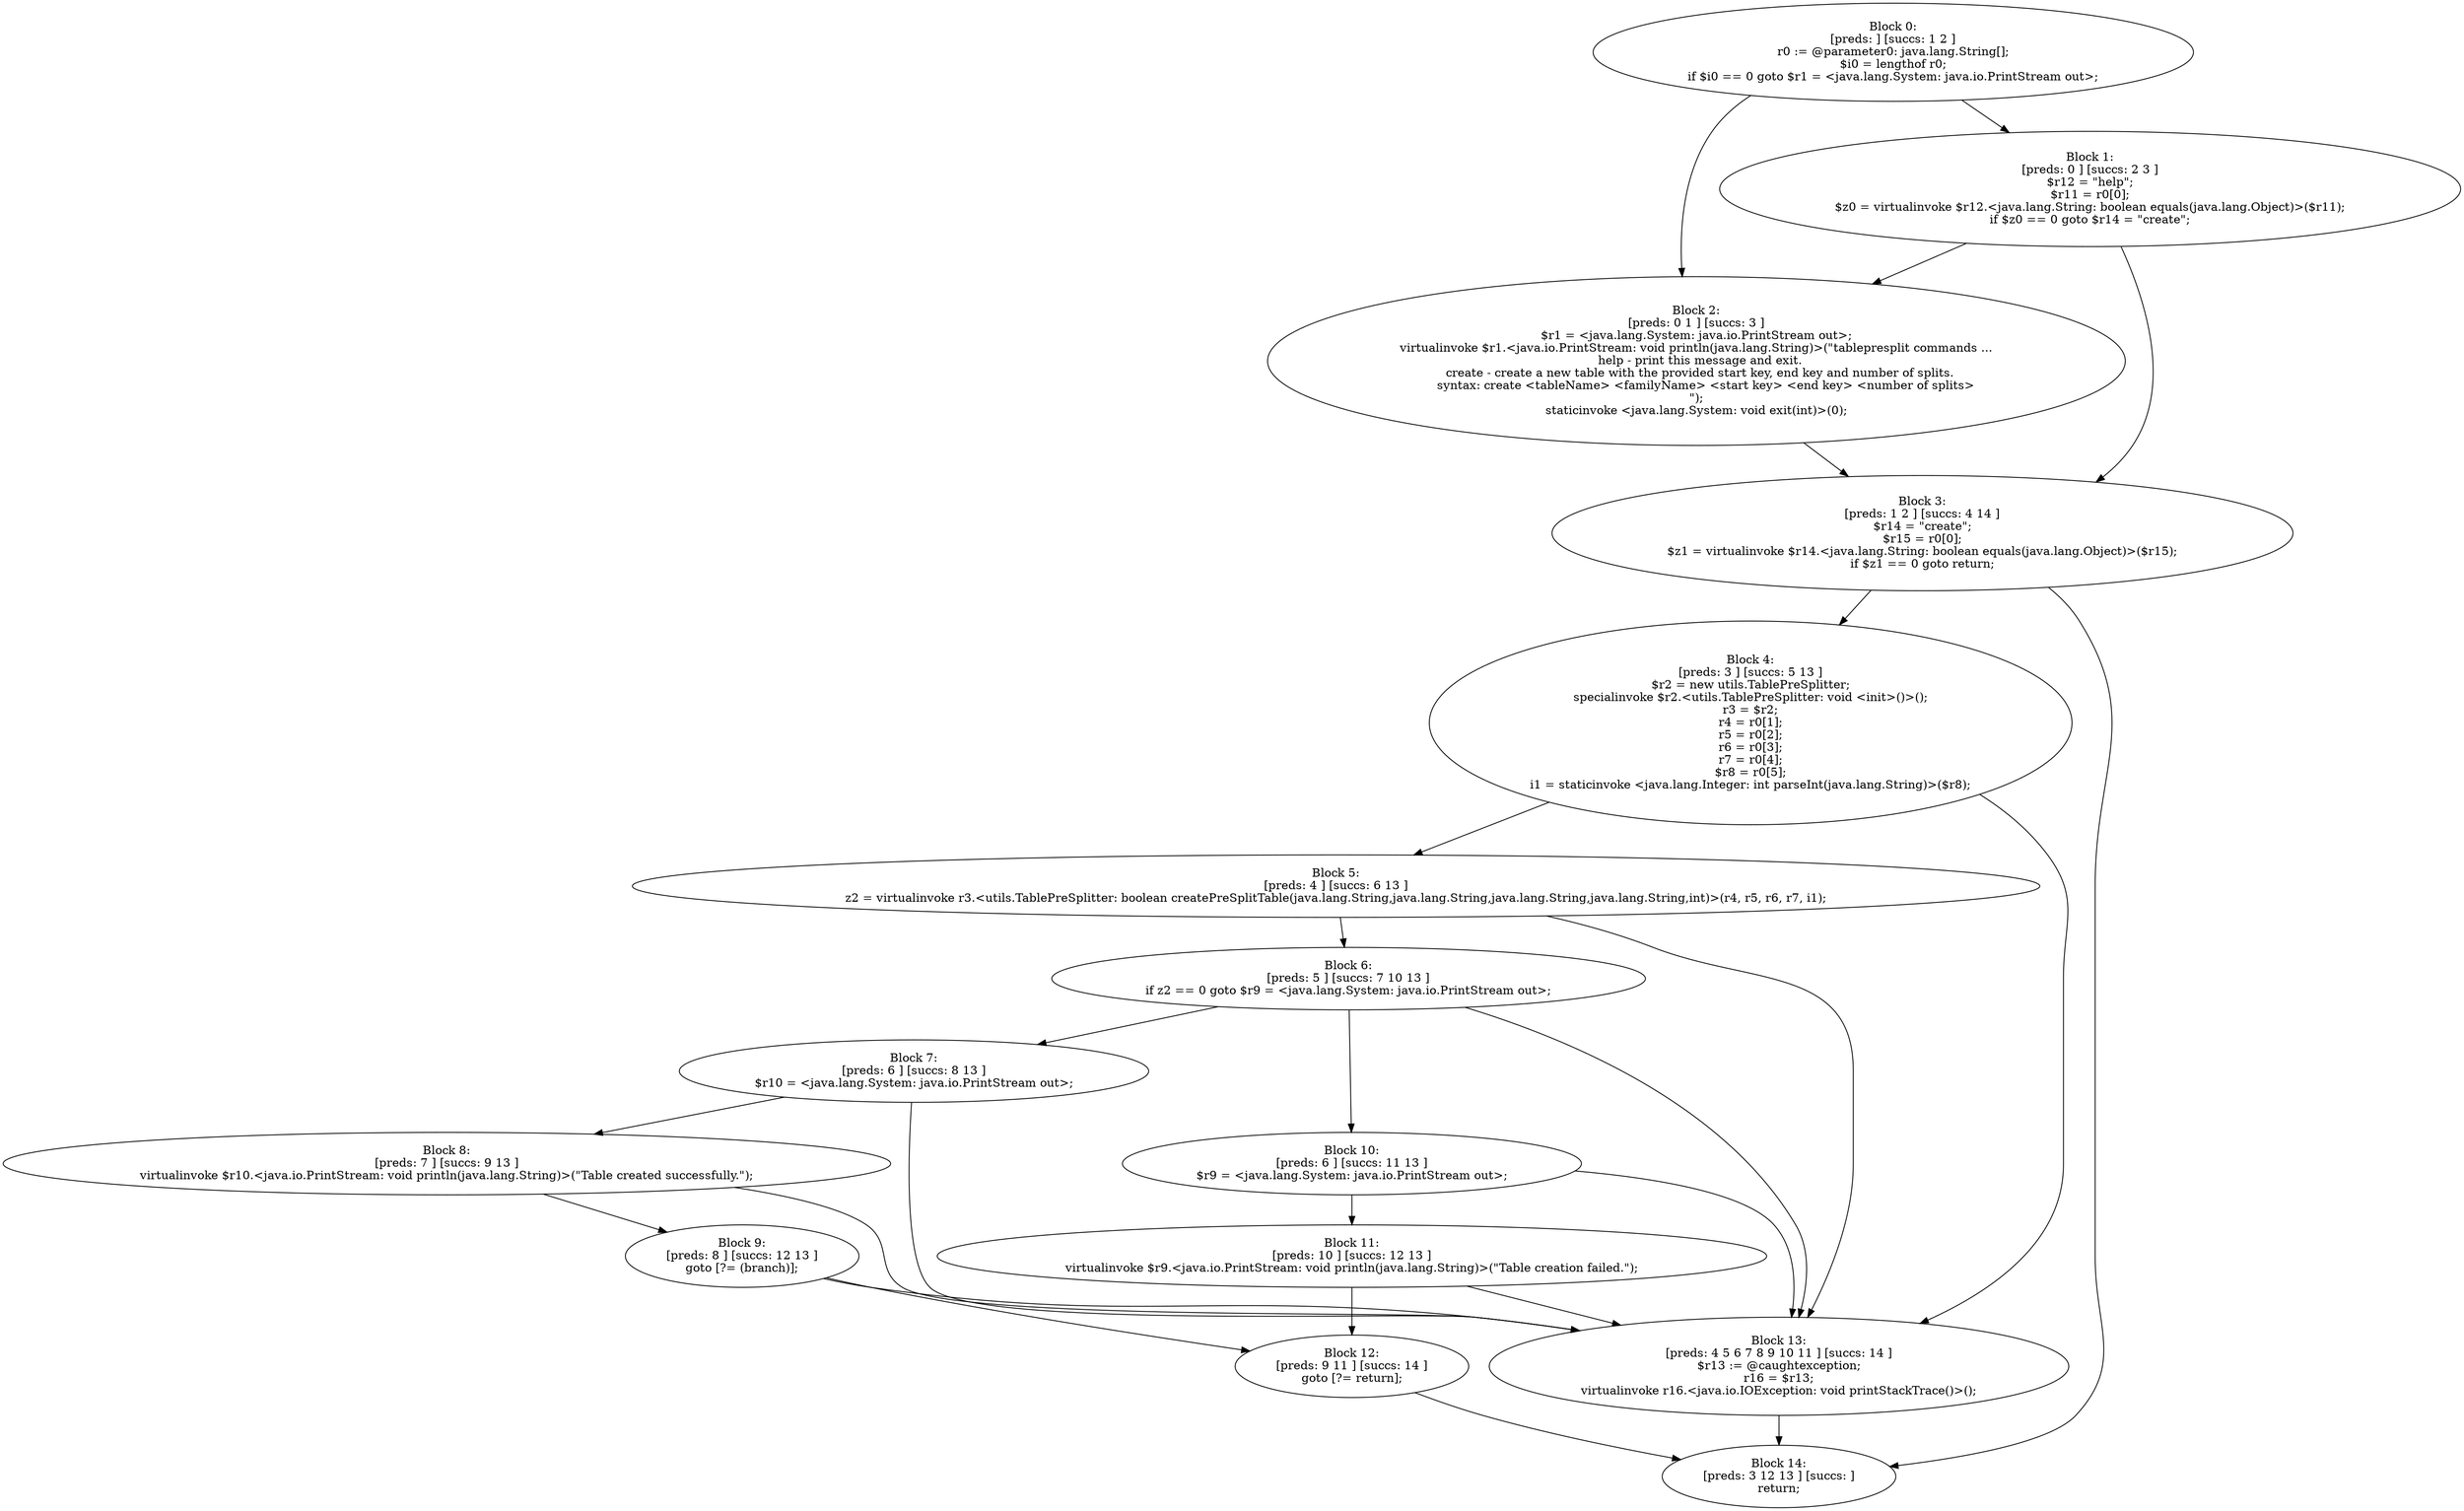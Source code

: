 digraph "unitGraph" {
    "Block 0:
[preds: ] [succs: 1 2 ]
r0 := @parameter0: java.lang.String[];
$i0 = lengthof r0;
if $i0 == 0 goto $r1 = <java.lang.System: java.io.PrintStream out>;
"
    "Block 1:
[preds: 0 ] [succs: 2 3 ]
$r12 = \"help\";
$r11 = r0[0];
$z0 = virtualinvoke $r12.<java.lang.String: boolean equals(java.lang.Object)>($r11);
if $z0 == 0 goto $r14 = \"create\";
"
    "Block 2:
[preds: 0 1 ] [succs: 3 ]
$r1 = <java.lang.System: java.io.PrintStream out>;
virtualinvoke $r1.<java.io.PrintStream: void println(java.lang.String)>(\"tablepresplit commands ...\n  help - print this message and exit.\n  create - create a new table with the provided start key, end key and number of splits.\n     syntax: create <tableName> <familyName> <start key> <end key> <number of splits>\n\");
staticinvoke <java.lang.System: void exit(int)>(0);
"
    "Block 3:
[preds: 1 2 ] [succs: 4 14 ]
$r14 = \"create\";
$r15 = r0[0];
$z1 = virtualinvoke $r14.<java.lang.String: boolean equals(java.lang.Object)>($r15);
if $z1 == 0 goto return;
"
    "Block 4:
[preds: 3 ] [succs: 5 13 ]
$r2 = new utils.TablePreSplitter;
specialinvoke $r2.<utils.TablePreSplitter: void <init>()>();
r3 = $r2;
r4 = r0[1];
r5 = r0[2];
r6 = r0[3];
r7 = r0[4];
$r8 = r0[5];
i1 = staticinvoke <java.lang.Integer: int parseInt(java.lang.String)>($r8);
"
    "Block 5:
[preds: 4 ] [succs: 6 13 ]
z2 = virtualinvoke r3.<utils.TablePreSplitter: boolean createPreSplitTable(java.lang.String,java.lang.String,java.lang.String,java.lang.String,int)>(r4, r5, r6, r7, i1);
"
    "Block 6:
[preds: 5 ] [succs: 7 10 13 ]
if z2 == 0 goto $r9 = <java.lang.System: java.io.PrintStream out>;
"
    "Block 7:
[preds: 6 ] [succs: 8 13 ]
$r10 = <java.lang.System: java.io.PrintStream out>;
"
    "Block 8:
[preds: 7 ] [succs: 9 13 ]
virtualinvoke $r10.<java.io.PrintStream: void println(java.lang.String)>(\"Table created successfully.\");
"
    "Block 9:
[preds: 8 ] [succs: 12 13 ]
goto [?= (branch)];
"
    "Block 10:
[preds: 6 ] [succs: 11 13 ]
$r9 = <java.lang.System: java.io.PrintStream out>;
"
    "Block 11:
[preds: 10 ] [succs: 12 13 ]
virtualinvoke $r9.<java.io.PrintStream: void println(java.lang.String)>(\"Table creation failed.\");
"
    "Block 12:
[preds: 9 11 ] [succs: 14 ]
goto [?= return];
"
    "Block 13:
[preds: 4 5 6 7 8 9 10 11 ] [succs: 14 ]
$r13 := @caughtexception;
r16 = $r13;
virtualinvoke r16.<java.io.IOException: void printStackTrace()>();
"
    "Block 14:
[preds: 3 12 13 ] [succs: ]
return;
"
    "Block 0:
[preds: ] [succs: 1 2 ]
r0 := @parameter0: java.lang.String[];
$i0 = lengthof r0;
if $i0 == 0 goto $r1 = <java.lang.System: java.io.PrintStream out>;
"->"Block 1:
[preds: 0 ] [succs: 2 3 ]
$r12 = \"help\";
$r11 = r0[0];
$z0 = virtualinvoke $r12.<java.lang.String: boolean equals(java.lang.Object)>($r11);
if $z0 == 0 goto $r14 = \"create\";
";
    "Block 0:
[preds: ] [succs: 1 2 ]
r0 := @parameter0: java.lang.String[];
$i0 = lengthof r0;
if $i0 == 0 goto $r1 = <java.lang.System: java.io.PrintStream out>;
"->"Block 2:
[preds: 0 1 ] [succs: 3 ]
$r1 = <java.lang.System: java.io.PrintStream out>;
virtualinvoke $r1.<java.io.PrintStream: void println(java.lang.String)>(\"tablepresplit commands ...\n  help - print this message and exit.\n  create - create a new table with the provided start key, end key and number of splits.\n     syntax: create <tableName> <familyName> <start key> <end key> <number of splits>\n\");
staticinvoke <java.lang.System: void exit(int)>(0);
";
    "Block 1:
[preds: 0 ] [succs: 2 3 ]
$r12 = \"help\";
$r11 = r0[0];
$z0 = virtualinvoke $r12.<java.lang.String: boolean equals(java.lang.Object)>($r11);
if $z0 == 0 goto $r14 = \"create\";
"->"Block 2:
[preds: 0 1 ] [succs: 3 ]
$r1 = <java.lang.System: java.io.PrintStream out>;
virtualinvoke $r1.<java.io.PrintStream: void println(java.lang.String)>(\"tablepresplit commands ...\n  help - print this message and exit.\n  create - create a new table with the provided start key, end key and number of splits.\n     syntax: create <tableName> <familyName> <start key> <end key> <number of splits>\n\");
staticinvoke <java.lang.System: void exit(int)>(0);
";
    "Block 1:
[preds: 0 ] [succs: 2 3 ]
$r12 = \"help\";
$r11 = r0[0];
$z0 = virtualinvoke $r12.<java.lang.String: boolean equals(java.lang.Object)>($r11);
if $z0 == 0 goto $r14 = \"create\";
"->"Block 3:
[preds: 1 2 ] [succs: 4 14 ]
$r14 = \"create\";
$r15 = r0[0];
$z1 = virtualinvoke $r14.<java.lang.String: boolean equals(java.lang.Object)>($r15);
if $z1 == 0 goto return;
";
    "Block 2:
[preds: 0 1 ] [succs: 3 ]
$r1 = <java.lang.System: java.io.PrintStream out>;
virtualinvoke $r1.<java.io.PrintStream: void println(java.lang.String)>(\"tablepresplit commands ...\n  help - print this message and exit.\n  create - create a new table with the provided start key, end key and number of splits.\n     syntax: create <tableName> <familyName> <start key> <end key> <number of splits>\n\");
staticinvoke <java.lang.System: void exit(int)>(0);
"->"Block 3:
[preds: 1 2 ] [succs: 4 14 ]
$r14 = \"create\";
$r15 = r0[0];
$z1 = virtualinvoke $r14.<java.lang.String: boolean equals(java.lang.Object)>($r15);
if $z1 == 0 goto return;
";
    "Block 3:
[preds: 1 2 ] [succs: 4 14 ]
$r14 = \"create\";
$r15 = r0[0];
$z1 = virtualinvoke $r14.<java.lang.String: boolean equals(java.lang.Object)>($r15);
if $z1 == 0 goto return;
"->"Block 4:
[preds: 3 ] [succs: 5 13 ]
$r2 = new utils.TablePreSplitter;
specialinvoke $r2.<utils.TablePreSplitter: void <init>()>();
r3 = $r2;
r4 = r0[1];
r5 = r0[2];
r6 = r0[3];
r7 = r0[4];
$r8 = r0[5];
i1 = staticinvoke <java.lang.Integer: int parseInt(java.lang.String)>($r8);
";
    "Block 3:
[preds: 1 2 ] [succs: 4 14 ]
$r14 = \"create\";
$r15 = r0[0];
$z1 = virtualinvoke $r14.<java.lang.String: boolean equals(java.lang.Object)>($r15);
if $z1 == 0 goto return;
"->"Block 14:
[preds: 3 12 13 ] [succs: ]
return;
";
    "Block 4:
[preds: 3 ] [succs: 5 13 ]
$r2 = new utils.TablePreSplitter;
specialinvoke $r2.<utils.TablePreSplitter: void <init>()>();
r3 = $r2;
r4 = r0[1];
r5 = r0[2];
r6 = r0[3];
r7 = r0[4];
$r8 = r0[5];
i1 = staticinvoke <java.lang.Integer: int parseInt(java.lang.String)>($r8);
"->"Block 5:
[preds: 4 ] [succs: 6 13 ]
z2 = virtualinvoke r3.<utils.TablePreSplitter: boolean createPreSplitTable(java.lang.String,java.lang.String,java.lang.String,java.lang.String,int)>(r4, r5, r6, r7, i1);
";
    "Block 4:
[preds: 3 ] [succs: 5 13 ]
$r2 = new utils.TablePreSplitter;
specialinvoke $r2.<utils.TablePreSplitter: void <init>()>();
r3 = $r2;
r4 = r0[1];
r5 = r0[2];
r6 = r0[3];
r7 = r0[4];
$r8 = r0[5];
i1 = staticinvoke <java.lang.Integer: int parseInt(java.lang.String)>($r8);
"->"Block 13:
[preds: 4 5 6 7 8 9 10 11 ] [succs: 14 ]
$r13 := @caughtexception;
r16 = $r13;
virtualinvoke r16.<java.io.IOException: void printStackTrace()>();
";
    "Block 5:
[preds: 4 ] [succs: 6 13 ]
z2 = virtualinvoke r3.<utils.TablePreSplitter: boolean createPreSplitTable(java.lang.String,java.lang.String,java.lang.String,java.lang.String,int)>(r4, r5, r6, r7, i1);
"->"Block 6:
[preds: 5 ] [succs: 7 10 13 ]
if z2 == 0 goto $r9 = <java.lang.System: java.io.PrintStream out>;
";
    "Block 5:
[preds: 4 ] [succs: 6 13 ]
z2 = virtualinvoke r3.<utils.TablePreSplitter: boolean createPreSplitTable(java.lang.String,java.lang.String,java.lang.String,java.lang.String,int)>(r4, r5, r6, r7, i1);
"->"Block 13:
[preds: 4 5 6 7 8 9 10 11 ] [succs: 14 ]
$r13 := @caughtexception;
r16 = $r13;
virtualinvoke r16.<java.io.IOException: void printStackTrace()>();
";
    "Block 6:
[preds: 5 ] [succs: 7 10 13 ]
if z2 == 0 goto $r9 = <java.lang.System: java.io.PrintStream out>;
"->"Block 7:
[preds: 6 ] [succs: 8 13 ]
$r10 = <java.lang.System: java.io.PrintStream out>;
";
    "Block 6:
[preds: 5 ] [succs: 7 10 13 ]
if z2 == 0 goto $r9 = <java.lang.System: java.io.PrintStream out>;
"->"Block 10:
[preds: 6 ] [succs: 11 13 ]
$r9 = <java.lang.System: java.io.PrintStream out>;
";
    "Block 6:
[preds: 5 ] [succs: 7 10 13 ]
if z2 == 0 goto $r9 = <java.lang.System: java.io.PrintStream out>;
"->"Block 13:
[preds: 4 5 6 7 8 9 10 11 ] [succs: 14 ]
$r13 := @caughtexception;
r16 = $r13;
virtualinvoke r16.<java.io.IOException: void printStackTrace()>();
";
    "Block 7:
[preds: 6 ] [succs: 8 13 ]
$r10 = <java.lang.System: java.io.PrintStream out>;
"->"Block 8:
[preds: 7 ] [succs: 9 13 ]
virtualinvoke $r10.<java.io.PrintStream: void println(java.lang.String)>(\"Table created successfully.\");
";
    "Block 7:
[preds: 6 ] [succs: 8 13 ]
$r10 = <java.lang.System: java.io.PrintStream out>;
"->"Block 13:
[preds: 4 5 6 7 8 9 10 11 ] [succs: 14 ]
$r13 := @caughtexception;
r16 = $r13;
virtualinvoke r16.<java.io.IOException: void printStackTrace()>();
";
    "Block 8:
[preds: 7 ] [succs: 9 13 ]
virtualinvoke $r10.<java.io.PrintStream: void println(java.lang.String)>(\"Table created successfully.\");
"->"Block 9:
[preds: 8 ] [succs: 12 13 ]
goto [?= (branch)];
";
    "Block 8:
[preds: 7 ] [succs: 9 13 ]
virtualinvoke $r10.<java.io.PrintStream: void println(java.lang.String)>(\"Table created successfully.\");
"->"Block 13:
[preds: 4 5 6 7 8 9 10 11 ] [succs: 14 ]
$r13 := @caughtexception;
r16 = $r13;
virtualinvoke r16.<java.io.IOException: void printStackTrace()>();
";
    "Block 9:
[preds: 8 ] [succs: 12 13 ]
goto [?= (branch)];
"->"Block 12:
[preds: 9 11 ] [succs: 14 ]
goto [?= return];
";
    "Block 9:
[preds: 8 ] [succs: 12 13 ]
goto [?= (branch)];
"->"Block 13:
[preds: 4 5 6 7 8 9 10 11 ] [succs: 14 ]
$r13 := @caughtexception;
r16 = $r13;
virtualinvoke r16.<java.io.IOException: void printStackTrace()>();
";
    "Block 10:
[preds: 6 ] [succs: 11 13 ]
$r9 = <java.lang.System: java.io.PrintStream out>;
"->"Block 11:
[preds: 10 ] [succs: 12 13 ]
virtualinvoke $r9.<java.io.PrintStream: void println(java.lang.String)>(\"Table creation failed.\");
";
    "Block 10:
[preds: 6 ] [succs: 11 13 ]
$r9 = <java.lang.System: java.io.PrintStream out>;
"->"Block 13:
[preds: 4 5 6 7 8 9 10 11 ] [succs: 14 ]
$r13 := @caughtexception;
r16 = $r13;
virtualinvoke r16.<java.io.IOException: void printStackTrace()>();
";
    "Block 11:
[preds: 10 ] [succs: 12 13 ]
virtualinvoke $r9.<java.io.PrintStream: void println(java.lang.String)>(\"Table creation failed.\");
"->"Block 12:
[preds: 9 11 ] [succs: 14 ]
goto [?= return];
";
    "Block 11:
[preds: 10 ] [succs: 12 13 ]
virtualinvoke $r9.<java.io.PrintStream: void println(java.lang.String)>(\"Table creation failed.\");
"->"Block 13:
[preds: 4 5 6 7 8 9 10 11 ] [succs: 14 ]
$r13 := @caughtexception;
r16 = $r13;
virtualinvoke r16.<java.io.IOException: void printStackTrace()>();
";
    "Block 12:
[preds: 9 11 ] [succs: 14 ]
goto [?= return];
"->"Block 14:
[preds: 3 12 13 ] [succs: ]
return;
";
    "Block 13:
[preds: 4 5 6 7 8 9 10 11 ] [succs: 14 ]
$r13 := @caughtexception;
r16 = $r13;
virtualinvoke r16.<java.io.IOException: void printStackTrace()>();
"->"Block 14:
[preds: 3 12 13 ] [succs: ]
return;
";
}

